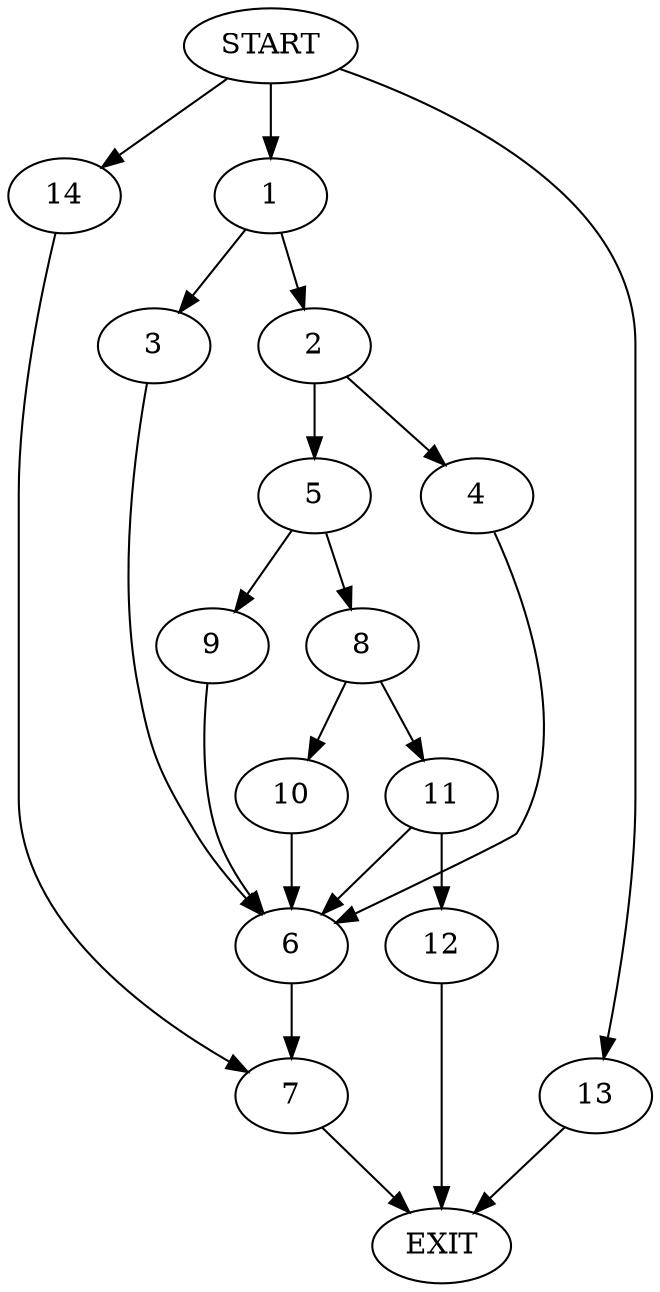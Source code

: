 digraph {
0 [label="START"]
15 [label="EXIT"]
0 -> 1
1 -> 2
1 -> 3
2 -> 4
2 -> 5
3 -> 6
6 -> 7
4 -> 6
5 -> 8
5 -> 9
8 -> 10
8 -> 11
9 -> 6
10 -> 6
11 -> 6
11 -> 12
12 -> 15
7 -> 15
0 -> 13
13 -> 15
0 -> 14
14 -> 7
}
